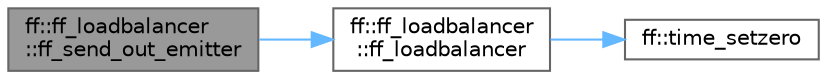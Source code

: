 digraph "ff::ff_loadbalancer::ff_send_out_emitter"
{
 // LATEX_PDF_SIZE
  bgcolor="transparent";
  edge [fontname=Helvetica,fontsize=10,labelfontname=Helvetica,labelfontsize=10];
  node [fontname=Helvetica,fontsize=10,shape=box,height=0.2,width=0.4];
  rankdir="LR";
  Node1 [id="Node000001",label="ff::ff_loadbalancer\l::ff_send_out_emitter",height=0.2,width=0.4,color="gray40", fillcolor="grey60", style="filled", fontcolor="black",tooltip="Task scheduler"];
  Node1 -> Node2 [id="edge3_Node000001_Node000002",color="steelblue1",style="solid",tooltip=" "];
  Node2 [id="Node000002",label="ff::ff_loadbalancer\l::ff_loadbalancer",height=0.2,width=0.4,color="grey40", fillcolor="white", style="filled",URL="$classff_1_1ff__loadbalancer.html#a8b8f228fd4a63d3da50be60d2b28e699",tooltip="Default constructor"];
  Node2 -> Node3 [id="edge4_Node000002_Node000003",color="steelblue1",style="solid",tooltip=" "];
  Node3 [id="Node000003",label="ff::time_setzero",height=0.2,width=0.4,color="grey40", fillcolor="white", style="filled",URL="$namespaceff.html#a21b873e8dbf6f7b80eec5be4f9fd3a60",tooltip=" "];
}
